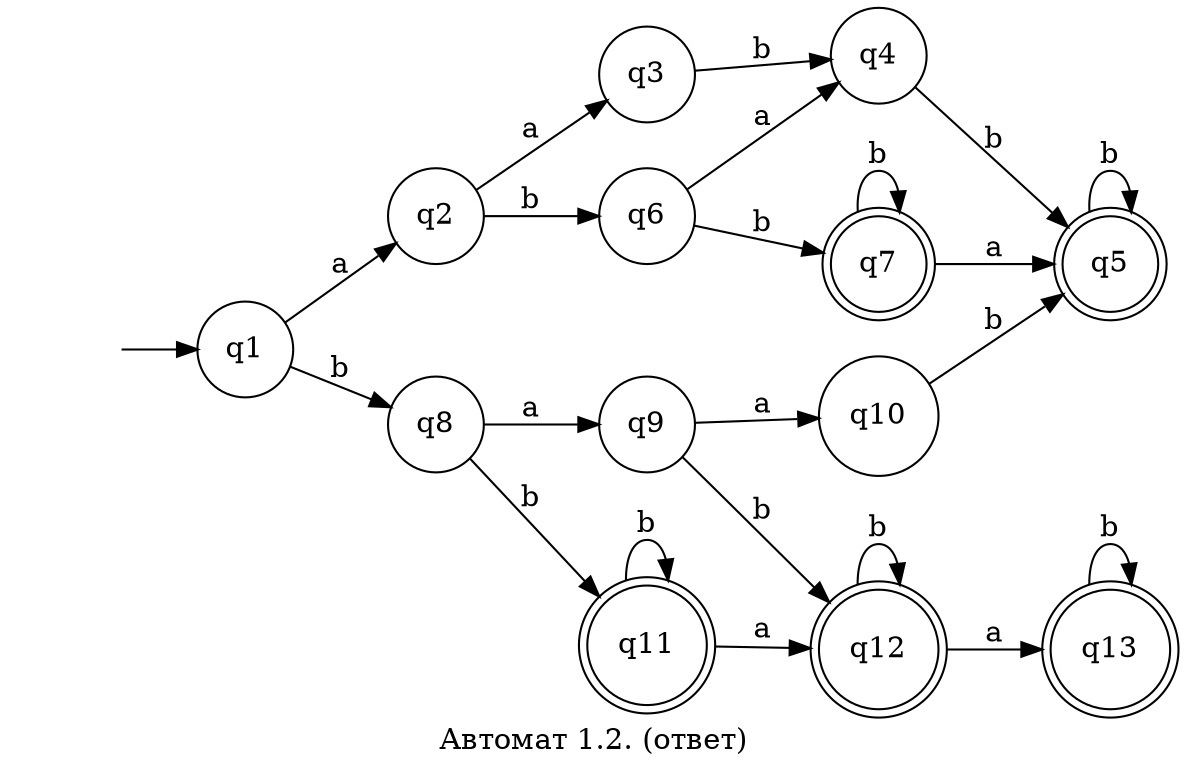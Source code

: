 digraph {
    rankdir = LR;
    label = "Автомат 1.2. (ответ)";
    "" [shape = none];
    node [shape = circle];
    q5 [shape="doublecircle" ];
    q7 [shape="doublecircle" ];
    q11 [shape="doublecircle" ];
    q12 [shape="doublecircle" ];
    q13 [shape="doublecircle" ];

    ""->q1;
    q1->q2[label = "a"];
    q2->q3[label="a"];
    q3->q4[label="b"];
    q4->q5[label="b"]
    q5->q5[label="b"]
    q2->q6[label="b"]
    q6->q4[label="a"]
    q6->q7[label="b"]
    q7->q7[label="b"]
    q7->q5[label="a"]
    q1->q8[label="b"]
    q8->q9[label="a"]
    q9->q10[label="a"]
    q10->q5[label="b"]
    q8->q11[label="b"]
    q11->q12[label="a"]
    q12->q13[label="a"]
    q9->q12[label="b"]
    q11->q11[label="b"]
    q12->q12[label="b"]
    q13->q13[label="b"]
}